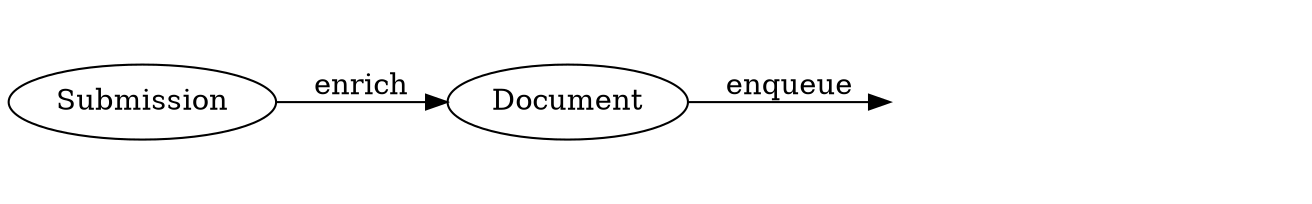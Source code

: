 digraph {
    rankdir=LR
    splines=true

    input[label="Submission"]
    doc[label="Document"]

    agent[label="Agent" style="invis"]
    accept[label="Accept" style="invis"]
    reject[label="Reject" style="invis"]

    input -> doc[label="enrich"]
    doc -> agent[label="enqueue"]

    agent -> accept[class="choice" style="invis"]
    agent -> reject[class="choice" style="invis"]
}
